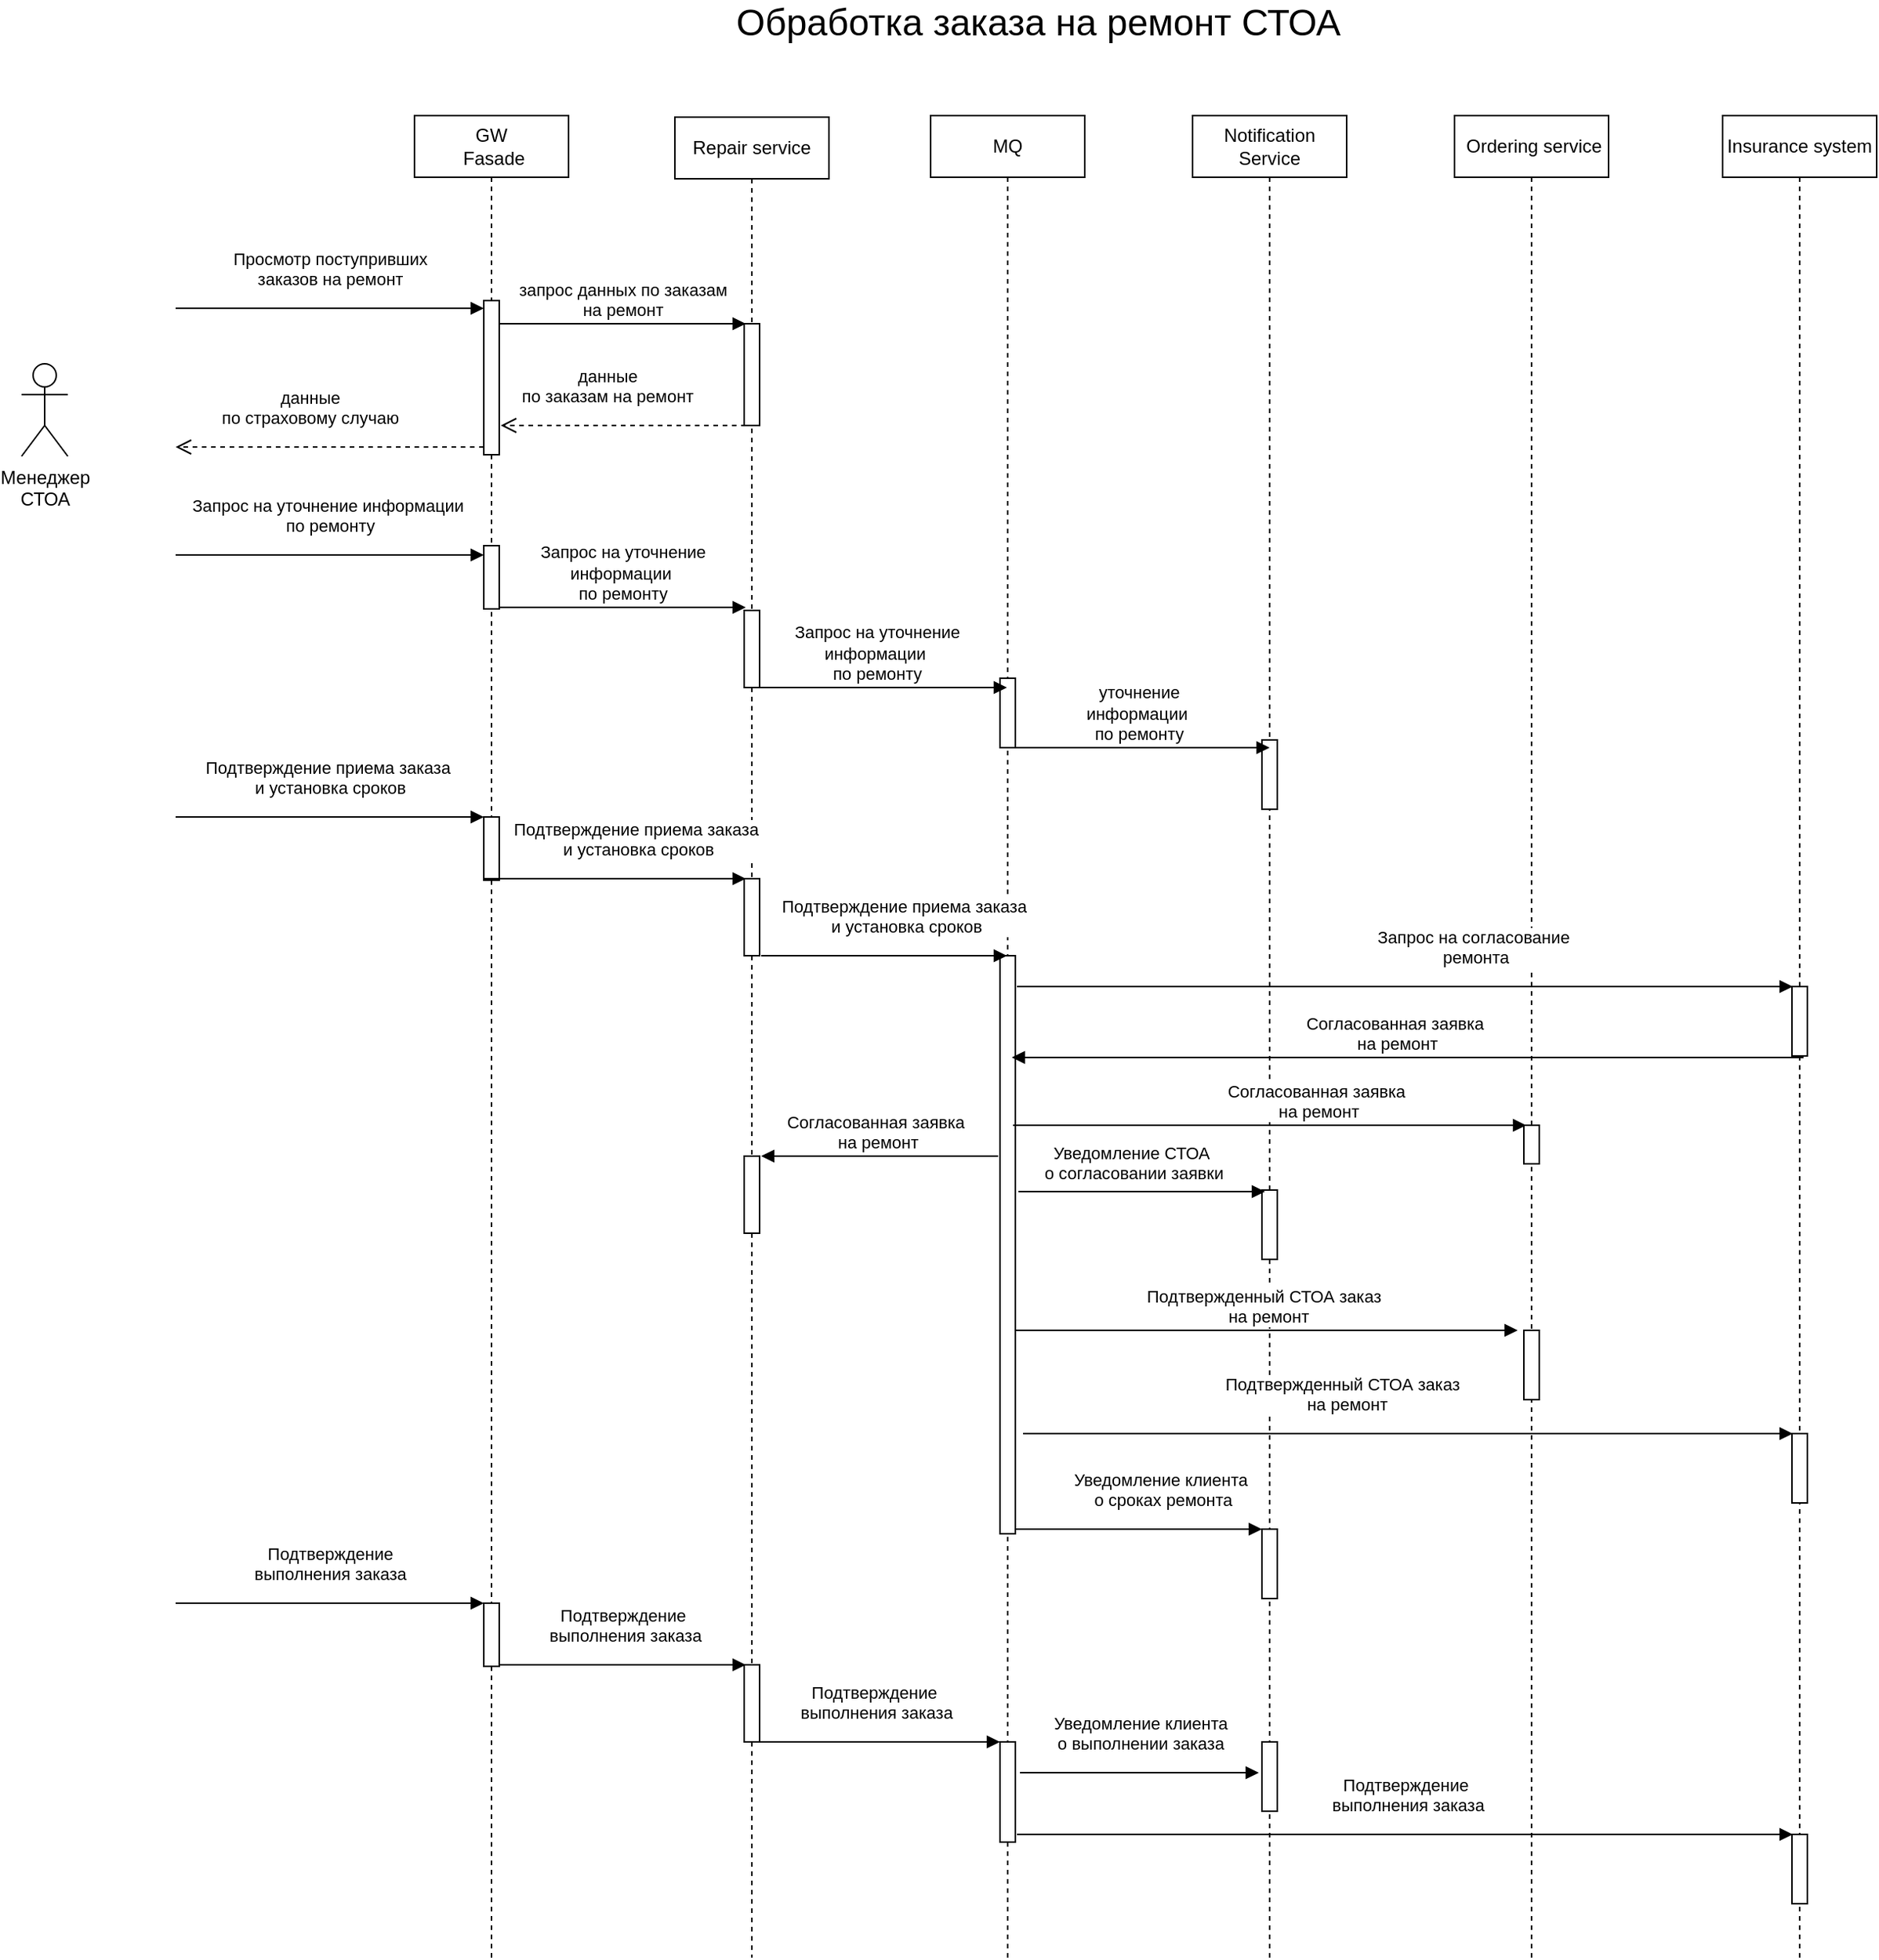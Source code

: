 <mxfile version="22.1.0" type="device">
  <diagram name="Страница 1" id="X1VuIBabu0pYYO-fKi_C">
    <mxGraphModel dx="2231" dy="1186" grid="1" gridSize="10" guides="1" tooltips="1" connect="1" arrows="1" fold="1" page="1" pageScale="1" pageWidth="1169" pageHeight="827" math="0" shadow="0">
      <root>
        <mxCell id="0" />
        <mxCell id="1" parent="0" />
        <mxCell id="5kMvGPbXQQpG_FBIuWni-1" value="Insurance system" style="shape=umlLifeline;perimeter=lifelinePerimeter;whiteSpace=wrap;html=1;container=1;dropTarget=0;collapsible=0;recursiveResize=0;outlineConnect=0;portConstraint=eastwest;newEdgeStyle={&quot;edgeStyle&quot;:&quot;elbowEdgeStyle&quot;,&quot;elbow&quot;:&quot;vertical&quot;,&quot;curved&quot;:0,&quot;rounded&quot;:0};labelBackgroundColor=default;" parent="1" vertex="1">
          <mxGeometry x="1124" y="85" width="100" height="1195" as="geometry" />
        </mxCell>
        <mxCell id="c8W6VCadi9x64FRJC4KS-23" value="" style="html=1;points=[[0,0,0,0,5],[0,1,0,0,-5],[1,0,0,0,5],[1,1,0,0,-5]];perimeter=orthogonalPerimeter;outlineConnect=0;targetShapes=umlLifeline;portConstraint=eastwest;newEdgeStyle={&quot;curved&quot;:0,&quot;rounded&quot;:0};" parent="5kMvGPbXQQpG_FBIuWni-1" vertex="1">
          <mxGeometry x="45" y="855" width="10" height="45" as="geometry" />
        </mxCell>
        <mxCell id="c8W6VCadi9x64FRJC4KS-34" value="" style="html=1;points=[[0,0,0,0,5],[0,1,0,0,-5],[1,0,0,0,5],[1,1,0,0,-5]];perimeter=orthogonalPerimeter;outlineConnect=0;targetShapes=umlLifeline;portConstraint=eastwest;newEdgeStyle={&quot;curved&quot;:0,&quot;rounded&quot;:0};" parent="5kMvGPbXQQpG_FBIuWni-1" vertex="1">
          <mxGeometry x="45" y="1115" width="10" height="45" as="geometry" />
        </mxCell>
        <mxCell id="w6kphhW_SbogIOgLhOLS-1" value="" style="html=1;points=[[0,0,0,0,5],[0,1,0,0,-5],[1,0,0,0,5],[1,1,0,0,-5]];perimeter=orthogonalPerimeter;outlineConnect=0;targetShapes=umlLifeline;portConstraint=eastwest;newEdgeStyle={&quot;curved&quot;:0,&quot;rounded&quot;:0};" vertex="1" parent="5kMvGPbXQQpG_FBIuWni-1">
          <mxGeometry x="45" y="565" width="10" height="45" as="geometry" />
        </mxCell>
        <mxCell id="5kMvGPbXQQpG_FBIuWni-3" value="MQ" style="shape=umlLifeline;perimeter=lifelinePerimeter;whiteSpace=wrap;html=1;container=1;dropTarget=0;collapsible=0;recursiveResize=0;outlineConnect=0;portConstraint=eastwest;newEdgeStyle={&quot;edgeStyle&quot;:&quot;elbowEdgeStyle&quot;,&quot;elbow&quot;:&quot;vertical&quot;,&quot;curved&quot;:0,&quot;rounded&quot;:0};" parent="1" vertex="1">
          <mxGeometry x="610" y="85" width="100" height="1195" as="geometry" />
        </mxCell>
        <mxCell id="c8W6VCadi9x64FRJC4KS-5" value="" style="html=1;points=[[0,0,0,0,5],[0,1,0,0,-5],[1,0,0,0,5],[1,1,0,0,-5]];perimeter=orthogonalPerimeter;outlineConnect=0;targetShapes=umlLifeline;portConstraint=eastwest;newEdgeStyle={&quot;curved&quot;:0,&quot;rounded&quot;:0};" parent="5kMvGPbXQQpG_FBIuWni-3" vertex="1">
          <mxGeometry x="45" y="365" width="10" height="45" as="geometry" />
        </mxCell>
        <mxCell id="c8W6VCadi9x64FRJC4KS-17" value="" style="html=1;points=[[0,0,0,0,5],[0,1,0,0,-5],[1,0,0,0,5],[1,1,0,0,-5]];perimeter=orthogonalPerimeter;outlineConnect=0;targetShapes=umlLifeline;portConstraint=eastwest;newEdgeStyle={&quot;curved&quot;:0,&quot;rounded&quot;:0};" parent="5kMvGPbXQQpG_FBIuWni-3" vertex="1">
          <mxGeometry x="45" y="545" width="10" height="375" as="geometry" />
        </mxCell>
        <mxCell id="c8W6VCadi9x64FRJC4KS-30" value="" style="html=1;points=[[0,0,0,0,5],[0,1,0,0,-5],[1,0,0,0,5],[1,1,0,0,-5]];perimeter=orthogonalPerimeter;outlineConnect=0;targetShapes=umlLifeline;portConstraint=eastwest;newEdgeStyle={&quot;curved&quot;:0,&quot;rounded&quot;:0};" parent="5kMvGPbXQQpG_FBIuWni-3" vertex="1">
          <mxGeometry x="45" y="1055" width="10" height="65" as="geometry" />
        </mxCell>
        <mxCell id="5kMvGPbXQQpG_FBIuWni-4" value="Notification Service" style="shape=umlLifeline;perimeter=lifelinePerimeter;whiteSpace=wrap;html=1;container=1;dropTarget=0;collapsible=0;recursiveResize=0;outlineConnect=0;portConstraint=eastwest;newEdgeStyle={&quot;edgeStyle&quot;:&quot;elbowEdgeStyle&quot;,&quot;elbow&quot;:&quot;vertical&quot;,&quot;curved&quot;:0,&quot;rounded&quot;:0};" parent="1" vertex="1">
          <mxGeometry x="780" y="85" width="100" height="1195" as="geometry" />
        </mxCell>
        <mxCell id="c8W6VCadi9x64FRJC4KS-10" value="" style="html=1;points=[[0,0,0,0,5],[0,1,0,0,-5],[1,0,0,0,5],[1,1,0,0,-5]];perimeter=orthogonalPerimeter;outlineConnect=0;targetShapes=umlLifeline;portConstraint=eastwest;newEdgeStyle={&quot;curved&quot;:0,&quot;rounded&quot;:0};" parent="5kMvGPbXQQpG_FBIuWni-4" vertex="1">
          <mxGeometry x="45" y="405" width="10" height="45" as="geometry" />
        </mxCell>
        <mxCell id="c8W6VCadi9x64FRJC4KS-19" value="" style="html=1;points=[[0,0,0,0,5],[0,1,0,0,-5],[1,0,0,0,5],[1,1,0,0,-5]];perimeter=orthogonalPerimeter;outlineConnect=0;targetShapes=umlLifeline;portConstraint=eastwest;newEdgeStyle={&quot;curved&quot;:0,&quot;rounded&quot;:0};" parent="5kMvGPbXQQpG_FBIuWni-4" vertex="1">
          <mxGeometry x="45" y="917" width="10" height="45" as="geometry" />
        </mxCell>
        <mxCell id="c8W6VCadi9x64FRJC4KS-32" value="" style="html=1;points=[[0,0,0,0,5],[0,1,0,0,-5],[1,0,0,0,5],[1,1,0,0,-5]];perimeter=orthogonalPerimeter;outlineConnect=0;targetShapes=umlLifeline;portConstraint=eastwest;newEdgeStyle={&quot;curved&quot;:0,&quot;rounded&quot;:0};" parent="5kMvGPbXQQpG_FBIuWni-4" vertex="1">
          <mxGeometry x="45" y="1055" width="10" height="45" as="geometry" />
        </mxCell>
        <mxCell id="w6kphhW_SbogIOgLhOLS-9" value="" style="html=1;points=[[0,0,0,0,5],[0,1,0,0,-5],[1,0,0,0,5],[1,1,0,0,-5]];perimeter=orthogonalPerimeter;outlineConnect=0;targetShapes=umlLifeline;portConstraint=eastwest;newEdgeStyle={&quot;curved&quot;:0,&quot;rounded&quot;:0};" vertex="1" parent="5kMvGPbXQQpG_FBIuWni-4">
          <mxGeometry x="45" y="697" width="10" height="45" as="geometry" />
        </mxCell>
        <mxCell id="5kMvGPbXQQpG_FBIuWni-11" value="&amp;nbsp;Ordering service" style="shape=umlLifeline;perimeter=lifelinePerimeter;whiteSpace=wrap;html=1;container=1;dropTarget=0;collapsible=0;recursiveResize=0;outlineConnect=0;portConstraint=eastwest;newEdgeStyle={&quot;edgeStyle&quot;:&quot;elbowEdgeStyle&quot;,&quot;elbow&quot;:&quot;vertical&quot;,&quot;curved&quot;:0,&quot;rounded&quot;:0};" parent="1" vertex="1">
          <mxGeometry x="950" y="85" width="100" height="1195" as="geometry" />
        </mxCell>
        <mxCell id="c8W6VCadi9x64FRJC4KS-21" value="" style="html=1;points=[[0,0,0,0,5],[0,1,0,0,-5],[1,0,0,0,5],[1,1,0,0,-5]];perimeter=orthogonalPerimeter;outlineConnect=0;targetShapes=umlLifeline;portConstraint=eastwest;newEdgeStyle={&quot;curved&quot;:0,&quot;rounded&quot;:0};" parent="5kMvGPbXQQpG_FBIuWni-11" vertex="1">
          <mxGeometry x="45" y="788" width="10" height="45" as="geometry" />
        </mxCell>
        <mxCell id="w6kphhW_SbogIOgLhOLS-7" value="" style="html=1;points=[[0,0,0,0,5],[0,1,0,0,-5],[1,0,0,0,5],[1,1,0,0,-5]];perimeter=orthogonalPerimeter;outlineConnect=0;targetShapes=umlLifeline;portConstraint=eastwest;newEdgeStyle={&quot;curved&quot;:0,&quot;rounded&quot;:0};" vertex="1" parent="5kMvGPbXQQpG_FBIuWni-11">
          <mxGeometry x="45" y="655" width="10" height="25" as="geometry" />
        </mxCell>
        <mxCell id="LrFNyvx7Tn5cQzwZqslB-2" value="Менеджер&lt;br&gt;СТОА" style="shape=umlActor;verticalLabelPosition=bottom;verticalAlign=top;html=1;" parent="1" vertex="1">
          <mxGeometry x="20" y="246" width="30" height="60" as="geometry" />
        </mxCell>
        <mxCell id="LrFNyvx7Tn5cQzwZqslB-10" value="Repair service" style="shape=umlLifeline;perimeter=lifelinePerimeter;whiteSpace=wrap;html=1;container=1;dropTarget=0;collapsible=0;recursiveResize=0;outlineConnect=0;portConstraint=eastwest;newEdgeStyle={&quot;curved&quot;:0,&quot;rounded&quot;:0};" parent="1" vertex="1">
          <mxGeometry x="444" y="86" width="100" height="1194" as="geometry" />
        </mxCell>
        <mxCell id="UsgW71boSpDIxjrZu9mr-2" value="" style="html=1;points=[[0,0,0,0,5],[0,1,0,0,-5],[1,0,0,0,5],[1,1,0,0,-5]];perimeter=orthogonalPerimeter;outlineConnect=0;targetShapes=umlLifeline;portConstraint=eastwest;newEdgeStyle={&quot;curved&quot;:0,&quot;rounded&quot;:0};" parent="LrFNyvx7Tn5cQzwZqslB-10" vertex="1">
          <mxGeometry x="45" y="134" width="10" height="66" as="geometry" />
        </mxCell>
        <mxCell id="c8W6VCadi9x64FRJC4KS-2" value="" style="html=1;points=[[0,0,0,0,5],[0,1,0,0,-5],[1,0,0,0,5],[1,1,0,0,-5]];perimeter=orthogonalPerimeter;outlineConnect=0;targetShapes=umlLifeline;portConstraint=eastwest;newEdgeStyle={&quot;curved&quot;:0,&quot;rounded&quot;:0};" parent="LrFNyvx7Tn5cQzwZqslB-10" vertex="1">
          <mxGeometry x="45" y="320" width="10" height="50" as="geometry" />
        </mxCell>
        <mxCell id="c8W6VCadi9x64FRJC4KS-15" value="" style="html=1;points=[[0,0,0,0,5],[0,1,0,0,-5],[1,0,0,0,5],[1,1,0,0,-5]];perimeter=orthogonalPerimeter;outlineConnect=0;targetShapes=umlLifeline;portConstraint=eastwest;newEdgeStyle={&quot;curved&quot;:0,&quot;rounded&quot;:0};" parent="LrFNyvx7Tn5cQzwZqslB-10" vertex="1">
          <mxGeometry x="45" y="494" width="10" height="50" as="geometry" />
        </mxCell>
        <mxCell id="c8W6VCadi9x64FRJC4KS-28" value="" style="html=1;points=[[0,0,0,0,5],[0,1,0,0,-5],[1,0,0,0,5],[1,1,0,0,-5]];perimeter=orthogonalPerimeter;outlineConnect=0;targetShapes=umlLifeline;portConstraint=eastwest;newEdgeStyle={&quot;curved&quot;:0,&quot;rounded&quot;:0};" parent="LrFNyvx7Tn5cQzwZqslB-10" vertex="1">
          <mxGeometry x="45" y="1004" width="10" height="50" as="geometry" />
        </mxCell>
        <mxCell id="w6kphhW_SbogIOgLhOLS-5" value="" style="html=1;points=[[0,0,0,0,5],[0,1,0,0,-5],[1,0,0,0,5],[1,1,0,0,-5]];perimeter=orthogonalPerimeter;outlineConnect=0;targetShapes=umlLifeline;portConstraint=eastwest;newEdgeStyle={&quot;curved&quot;:0,&quot;rounded&quot;:0};" vertex="1" parent="LrFNyvx7Tn5cQzwZqslB-10">
          <mxGeometry x="45" y="674" width="10" height="50" as="geometry" />
        </mxCell>
        <mxCell id="LrFNyvx7Tn5cQzwZqslB-12" value="Просмотр поступривших &lt;br&gt;заказов на ремонт" style="html=1;verticalAlign=bottom;endArrow=block;curved=0;rounded=0;entryX=0;entryY=0;entryDx=0;entryDy=5;entryPerimeter=0;" parent="1" target="_3-TRgmvLad44blOpgIH-4" edge="1">
          <mxGeometry y="10" width="80" relative="1" as="geometry">
            <mxPoint x="120" y="210" as="sourcePoint" />
            <mxPoint x="150" y="211" as="targetPoint" />
            <mxPoint as="offset" />
          </mxGeometry>
        </mxCell>
        <mxCell id="_3-TRgmvLad44blOpgIH-1" value="Обработка заказа на ремонт СТОА" style="text;html=1;strokeColor=none;fillColor=none;align=center;verticalAlign=middle;whiteSpace=wrap;rounded=0;fontSize=24;" parent="1" vertex="1">
          <mxGeometry x="275" y="10" width="810" height="30" as="geometry" />
        </mxCell>
        <mxCell id="_3-TRgmvLad44blOpgIH-3" value="GW&lt;br&gt;&amp;nbsp;Fasade" style="shape=umlLifeline;perimeter=lifelinePerimeter;whiteSpace=wrap;html=1;container=1;dropTarget=0;collapsible=0;recursiveResize=0;outlineConnect=0;portConstraint=eastwest;newEdgeStyle={&quot;curved&quot;:0,&quot;rounded&quot;:0};" parent="1" vertex="1">
          <mxGeometry x="275" y="85" width="100" height="1195" as="geometry" />
        </mxCell>
        <mxCell id="_3-TRgmvLad44blOpgIH-4" value="" style="html=1;points=[[0,0,0,0,5],[0,1,0,0,-5],[1,0,0,0,5],[1,1,0,0,-5]];perimeter=orthogonalPerimeter;outlineConnect=0;targetShapes=umlLifeline;portConstraint=eastwest;newEdgeStyle={&quot;curved&quot;:0,&quot;rounded&quot;:0};" parent="_3-TRgmvLad44blOpgIH-3" vertex="1">
          <mxGeometry x="45" y="120" width="10" height="100" as="geometry" />
        </mxCell>
        <mxCell id="c8W6VCadi9x64FRJC4KS-1" value="" style="html=1;points=[[0,0,0,0,5],[0,1,0,0,-5],[1,0,0,0,5],[1,1,0,0,-5]];perimeter=orthogonalPerimeter;outlineConnect=0;targetShapes=umlLifeline;portConstraint=eastwest;newEdgeStyle={&quot;curved&quot;:0,&quot;rounded&quot;:0};" parent="_3-TRgmvLad44blOpgIH-3" vertex="1">
          <mxGeometry x="45" y="279" width="10" height="41" as="geometry" />
        </mxCell>
        <mxCell id="c8W6VCadi9x64FRJC4KS-12" value="" style="html=1;points=[[0,0,0,0,5],[0,1,0,0,-5],[1,0,0,0,5],[1,1,0,0,-5]];perimeter=orthogonalPerimeter;outlineConnect=0;targetShapes=umlLifeline;portConstraint=eastwest;newEdgeStyle={&quot;curved&quot;:0,&quot;rounded&quot;:0};" parent="_3-TRgmvLad44blOpgIH-3" vertex="1">
          <mxGeometry x="45" y="455" width="10" height="41" as="geometry" />
        </mxCell>
        <mxCell id="c8W6VCadi9x64FRJC4KS-26" value="" style="html=1;points=[[0,0,0,0,5],[0,1,0,0,-5],[1,0,0,0,5],[1,1,0,0,-5]];perimeter=orthogonalPerimeter;outlineConnect=0;targetShapes=umlLifeline;portConstraint=eastwest;newEdgeStyle={&quot;curved&quot;:0,&quot;rounded&quot;:0};" parent="_3-TRgmvLad44blOpgIH-3" vertex="1">
          <mxGeometry x="45" y="965" width="10" height="41" as="geometry" />
        </mxCell>
        <mxCell id="_3-TRgmvLad44blOpgIH-5" value="запрос данных по заказам &lt;br&gt;на ремонт" style="html=1;verticalAlign=bottom;endArrow=block;curved=0;rounded=0;entryX=0;entryY=0;entryDx=0;entryDy=5;entryPerimeter=0;" parent="1" edge="1">
          <mxGeometry width="80" relative="1" as="geometry">
            <mxPoint x="330" y="220" as="sourcePoint" />
            <mxPoint x="490" y="220" as="targetPoint" />
            <mxPoint as="offset" />
          </mxGeometry>
        </mxCell>
        <mxCell id="_3-TRgmvLad44blOpgIH-6" value="данные&lt;br style=&quot;border-color: var(--border-color);&quot;&gt;по заказам на ремонт" style="html=1;verticalAlign=bottom;endArrow=open;dashed=1;endSize=8;curved=0;rounded=0;" parent="1" edge="1">
          <mxGeometry x="0.142" y="-10" relative="1" as="geometry">
            <mxPoint x="490" y="286" as="sourcePoint" />
            <mxPoint x="331" y="286" as="targetPoint" />
            <mxPoint x="1" as="offset" />
          </mxGeometry>
        </mxCell>
        <mxCell id="_3-TRgmvLad44blOpgIH-7" value="данные&lt;br style=&quot;border-color: var(--border-color);&quot;&gt;по страховому случаю" style="html=1;verticalAlign=bottom;endArrow=open;dashed=1;endSize=8;curved=0;rounded=0;" parent="1" edge="1">
          <mxGeometry x="0.142" y="-10" relative="1" as="geometry">
            <mxPoint x="320" y="300" as="sourcePoint" />
            <mxPoint x="120" y="300" as="targetPoint" />
            <mxPoint x="1" as="offset" />
          </mxGeometry>
        </mxCell>
        <mxCell id="c8W6VCadi9x64FRJC4KS-3" value="Запрос на уточнение информации&amp;nbsp;&lt;br&gt;по ремонту" style="html=1;verticalAlign=bottom;endArrow=block;curved=0;rounded=0;entryX=0;entryY=0;entryDx=0;entryDy=5;entryPerimeter=0;" parent="1" edge="1">
          <mxGeometry y="10" width="80" relative="1" as="geometry">
            <mxPoint x="120" y="370" as="sourcePoint" />
            <mxPoint x="320" y="370" as="targetPoint" />
            <mxPoint as="offset" />
          </mxGeometry>
        </mxCell>
        <mxCell id="c8W6VCadi9x64FRJC4KS-4" value="Запрос на уточнение &lt;br&gt;информации&amp;nbsp;&lt;br style=&quot;border-color: var(--border-color);&quot;&gt;по ремонту" style="html=1;verticalAlign=bottom;endArrow=block;curved=0;rounded=0;entryX=0;entryY=0;entryDx=0;entryDy=5;entryPerimeter=0;" parent="1" edge="1">
          <mxGeometry width="80" relative="1" as="geometry">
            <mxPoint x="330" y="404" as="sourcePoint" />
            <mxPoint x="490" y="404" as="targetPoint" />
            <mxPoint as="offset" />
          </mxGeometry>
        </mxCell>
        <mxCell id="c8W6VCadi9x64FRJC4KS-7" value="Запрос на уточнение &lt;br&gt;информации&amp;nbsp;&lt;br style=&quot;border-color: var(--border-color);&quot;&gt;по ремонту" style="html=1;verticalAlign=bottom;endArrow=block;curved=0;rounded=0;" parent="1" target="5kMvGPbXQQpG_FBIuWni-3" edge="1">
          <mxGeometry width="80" relative="1" as="geometry">
            <mxPoint x="490" y="456" as="sourcePoint" />
            <mxPoint x="650" y="456" as="targetPoint" />
            <mxPoint as="offset" />
          </mxGeometry>
        </mxCell>
        <mxCell id="c8W6VCadi9x64FRJC4KS-11" value="уточнение &lt;br&gt;информации&amp;nbsp;&lt;br style=&quot;border-color: var(--border-color);&quot;&gt;по ремонту" style="html=1;verticalAlign=bottom;endArrow=block;curved=0;rounded=0;" parent="1" edge="1">
          <mxGeometry width="80" relative="1" as="geometry">
            <mxPoint x="660" y="495" as="sourcePoint" />
            <mxPoint x="830" y="495" as="targetPoint" />
            <mxPoint as="offset" />
          </mxGeometry>
        </mxCell>
        <mxCell id="c8W6VCadi9x64FRJC4KS-14" value="Подтверждение приема заказа&amp;nbsp;&lt;br&gt;и установка сроков" style="html=1;verticalAlign=bottom;endArrow=block;curved=0;rounded=0;entryX=0;entryY=0;entryDx=0;entryDy=5;entryPerimeter=0;" parent="1" edge="1">
          <mxGeometry y="10" width="80" relative="1" as="geometry">
            <mxPoint x="120" y="540" as="sourcePoint" />
            <mxPoint x="320" y="540" as="targetPoint" />
            <mxPoint as="offset" />
          </mxGeometry>
        </mxCell>
        <mxCell id="c8W6VCadi9x64FRJC4KS-16" value="Подтверждение приема заказа&amp;nbsp;&lt;br&gt;и установка сроков" style="html=1;verticalAlign=bottom;endArrow=block;curved=0;rounded=0;" parent="1" edge="1">
          <mxGeometry x="0.176" y="10" width="80" relative="1" as="geometry">
            <mxPoint x="320" y="580" as="sourcePoint" />
            <mxPoint x="490" y="580" as="targetPoint" />
            <mxPoint as="offset" />
          </mxGeometry>
        </mxCell>
        <mxCell id="c8W6VCadi9x64FRJC4KS-18" value="Подтверждение приема заказа&amp;nbsp;&lt;br&gt;и установка сроков" style="html=1;verticalAlign=bottom;endArrow=block;curved=0;rounded=0;" parent="1" target="5kMvGPbXQQpG_FBIuWni-3" edge="1">
          <mxGeometry x="0.176" y="10" width="80" relative="1" as="geometry">
            <mxPoint x="500" y="630" as="sourcePoint" />
            <mxPoint x="670" y="630" as="targetPoint" />
            <mxPoint as="offset" />
          </mxGeometry>
        </mxCell>
        <mxCell id="c8W6VCadi9x64FRJC4KS-20" value="Уведомление клиента&lt;br&gt;&amp;nbsp;о сроках ремонта" style="html=1;verticalAlign=bottom;endArrow=block;curved=0;rounded=0;" parent="1" edge="1">
          <mxGeometry x="0.176" y="10" width="80" relative="1" as="geometry">
            <mxPoint x="665" y="1002" as="sourcePoint" />
            <mxPoint x="825" y="1002" as="targetPoint" />
            <mxPoint as="offset" />
          </mxGeometry>
        </mxCell>
        <mxCell id="c8W6VCadi9x64FRJC4KS-22" value="Подтвержденный СТОА заказ&amp;nbsp;&amp;nbsp;&lt;br&gt;на ремонт" style="html=1;verticalAlign=bottom;endArrow=block;curved=0;rounded=0;" parent="1" edge="1">
          <mxGeometry x="0.002" width="80" relative="1" as="geometry">
            <mxPoint x="665" y="873" as="sourcePoint" />
            <mxPoint x="991" y="873" as="targetPoint" />
            <mxPoint as="offset" />
          </mxGeometry>
        </mxCell>
        <mxCell id="c8W6VCadi9x64FRJC4KS-24" value="Подтвержденный СТОА заказ&amp;nbsp;&amp;nbsp;&lt;br&gt;на ремонт" style="html=1;verticalAlign=bottom;endArrow=block;curved=0;rounded=0;" parent="1" edge="1">
          <mxGeometry x="-0.159" y="10" width="80" relative="1" as="geometry">
            <mxPoint x="670" y="940" as="sourcePoint" />
            <mxPoint x="1169.5" y="940" as="targetPoint" />
            <mxPoint as="offset" />
          </mxGeometry>
        </mxCell>
        <mxCell id="c8W6VCadi9x64FRJC4KS-27" value="Подтверждение &lt;br&gt;выполнения заказа" style="html=1;verticalAlign=bottom;endArrow=block;curved=0;rounded=0;entryX=0;entryY=0;entryDx=0;entryDy=5;entryPerimeter=0;" parent="1" edge="1">
          <mxGeometry y="10" width="80" relative="1" as="geometry">
            <mxPoint x="120" y="1050" as="sourcePoint" />
            <mxPoint x="320" y="1050" as="targetPoint" />
            <mxPoint as="offset" />
          </mxGeometry>
        </mxCell>
        <mxCell id="c8W6VCadi9x64FRJC4KS-29" value="Подтверждение&lt;br&gt;&amp;nbsp;выполнения заказа" style="html=1;verticalAlign=bottom;endArrow=block;curved=0;rounded=0;" parent="1" edge="1">
          <mxGeometry y="10" width="80" relative="1" as="geometry">
            <mxPoint x="330" y="1090" as="sourcePoint" />
            <mxPoint x="490" y="1090" as="targetPoint" />
            <mxPoint as="offset" />
          </mxGeometry>
        </mxCell>
        <mxCell id="c8W6VCadi9x64FRJC4KS-31" value="Подтверждение&lt;br&gt;&amp;nbsp;выполнения заказа" style="html=1;verticalAlign=bottom;endArrow=block;curved=0;rounded=0;" parent="1" edge="1">
          <mxGeometry y="10" width="80" relative="1" as="geometry">
            <mxPoint x="490" y="1140" as="sourcePoint" />
            <mxPoint x="655" y="1140" as="targetPoint" />
            <mxPoint as="offset" />
          </mxGeometry>
        </mxCell>
        <mxCell id="c8W6VCadi9x64FRJC4KS-35" value="Уведомление клиента &lt;br&gt;о выполнении заказа" style="html=1;verticalAlign=bottom;endArrow=block;curved=0;rounded=0;" parent="1" edge="1">
          <mxGeometry y="10" width="80" relative="1" as="geometry">
            <mxPoint x="668" y="1160" as="sourcePoint" />
            <mxPoint x="823" y="1160" as="targetPoint" />
            <mxPoint as="offset" />
          </mxGeometry>
        </mxCell>
        <mxCell id="c8W6VCadi9x64FRJC4KS-36" value="Подтверждение&lt;br&gt;&amp;nbsp;выполнения заказа" style="html=1;verticalAlign=bottom;endArrow=block;curved=0;rounded=0;" parent="1" edge="1">
          <mxGeometry y="10" width="80" relative="1" as="geometry">
            <mxPoint x="666" y="1200" as="sourcePoint" />
            <mxPoint x="1169.5" y="1200" as="targetPoint" />
            <mxPoint as="offset" />
          </mxGeometry>
        </mxCell>
        <mxCell id="w6kphhW_SbogIOgLhOLS-2" value="Запрос на согласование&lt;br style=&quot;border-color: var(--border-color);&quot;&gt;&amp;nbsp;ремонта" style="html=1;verticalAlign=bottom;endArrow=block;curved=0;rounded=0;" edge="1" parent="1">
          <mxGeometry x="0.176" y="10" width="80" relative="1" as="geometry">
            <mxPoint x="666" y="650" as="sourcePoint" />
            <mxPoint x="1169.5" y="650" as="targetPoint" />
            <mxPoint as="offset" />
          </mxGeometry>
        </mxCell>
        <mxCell id="w6kphhW_SbogIOgLhOLS-3" value="Согласованная заявка&lt;br style=&quot;border-color: var(--border-color);&quot;&gt;&amp;nbsp;на ремонт" style="html=1;verticalAlign=bottom;endArrow=block;curved=0;rounded=0;" edge="1" parent="1">
          <mxGeometry x="0.035" width="80" relative="1" as="geometry">
            <mxPoint x="1176.5" y="696.0" as="sourcePoint" />
            <mxPoint x="662.667" y="696.0" as="targetPoint" />
            <mxPoint as="offset" />
          </mxGeometry>
        </mxCell>
        <mxCell id="w6kphhW_SbogIOgLhOLS-6" value="Согласованная заявка&lt;br style=&quot;border-color: var(--border-color);&quot;&gt;&amp;nbsp;на ремонт" style="html=1;verticalAlign=bottom;endArrow=block;curved=0;rounded=0;" edge="1" parent="1">
          <mxGeometry x="0.037" width="80" relative="1" as="geometry">
            <mxPoint x="653.83" y="760.0" as="sourcePoint" />
            <mxPoint x="500" y="760" as="targetPoint" />
            <mxPoint as="offset" />
          </mxGeometry>
        </mxCell>
        <mxCell id="w6kphhW_SbogIOgLhOLS-8" value="Согласованная заявка&lt;br style=&quot;border-color: var(--border-color);&quot;&gt;&amp;nbsp;на ремонт" style="html=1;verticalAlign=bottom;endArrow=block;curved=0;rounded=0;" edge="1" parent="1">
          <mxGeometry x="0.18" width="80" relative="1" as="geometry">
            <mxPoint x="663.5" y="740" as="sourcePoint" />
            <mxPoint x="996.5" y="740" as="targetPoint" />
            <mxPoint as="offset" />
          </mxGeometry>
        </mxCell>
        <mxCell id="w6kphhW_SbogIOgLhOLS-10" value="Уведомление СТОА&lt;br&gt;&amp;nbsp;о согласовании заявки" style="html=1;verticalAlign=bottom;endArrow=block;curved=0;rounded=0;" edge="1" parent="1">
          <mxGeometry x="-0.087" y="3" width="80" relative="1" as="geometry">
            <mxPoint x="667" y="783" as="sourcePoint" />
            <mxPoint x="827" y="783" as="targetPoint" />
            <mxPoint as="offset" />
          </mxGeometry>
        </mxCell>
      </root>
    </mxGraphModel>
  </diagram>
</mxfile>
